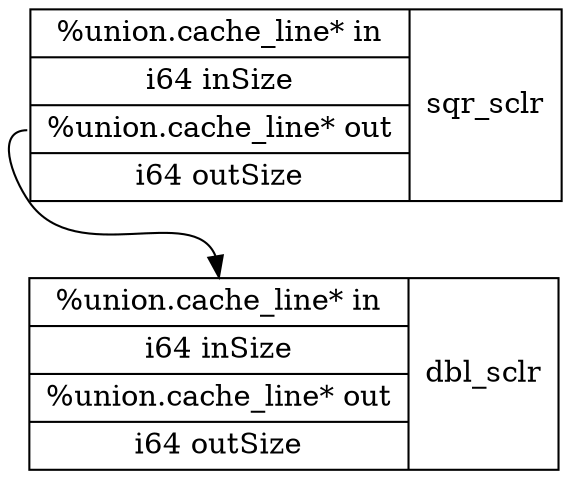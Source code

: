 digraph structs {
	node [shape=record];
	"dbl_sclr" [label="{<i0>%union.cache_line* in|<i1>i64 inSize|<i2>%union.cache_line* out|<i3>i64 outSize}|dbl_sclr"];
	"sqr_sclr" [label="{<i0>%union.cache_line* in|<i1>i64 inSize|<i2>%union.cache_line* out|<i3>i64 outSize}|sqr_sclr"];

	"sqr_sclr" -> "dbl_sclr" [tailport=i2, headport=i0, ];
}
